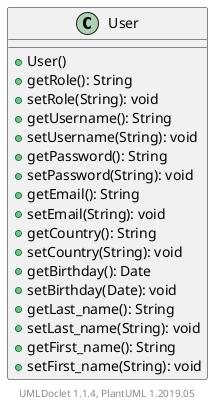@startuml

    class User [[User.html]] {
        +User()
        +getRole(): String
        +setRole(String): void
        +getUsername(): String
        +setUsername(String): void
        +getPassword(): String
        +setPassword(String): void
        +getEmail(): String
        +setEmail(String): void
        +getCountry(): String
        +setCountry(String): void
        +getBirthday(): Date
        +setBirthday(Date): void
        +getLast_name(): String
        +setLast_name(String): void
        +getFirst_name(): String
        +setFirst_name(String): void
    }


    center footer UMLDoclet 1.1.4, PlantUML 1.2019.05
@enduml
